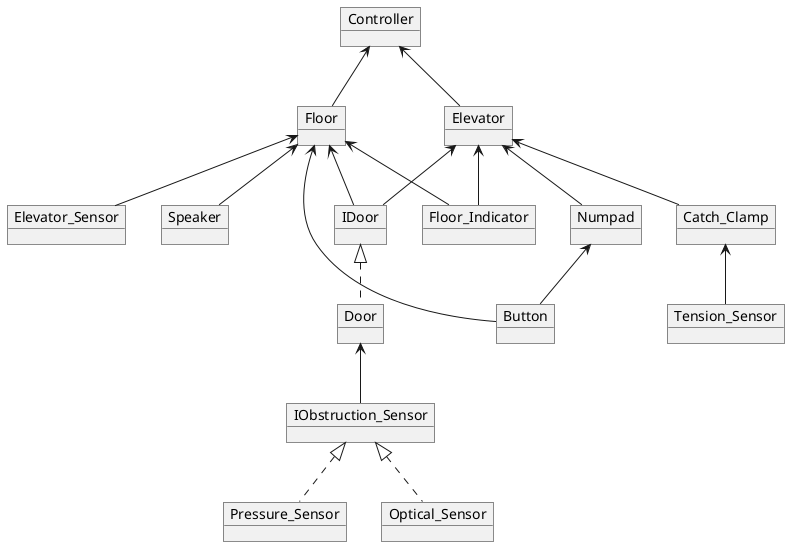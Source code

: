 @startuml
'skinparam linetype ortho

object Controller
object Elevator
object Floor
object IDoor
object Door
object IObstruction_Sensor
object Pressure_Sensor
object Optical_Sensor
object Tension_Sensor
object Catch_Clamp
object Floor_Indicator
object Elevator_Sensor
object Button
object Numpad
object Speaker

Controller				<--		Elevator
Controller				<--		Floor
Floor					<--		IDoor
Elevator				<--		IDoor
IDoor					<|..	Door
Elevator				<--		Numpad
Numpad					<--		Button
Floor					<--		Button
Floor					<--		Speaker
Elevator				<--		Floor_Indicator
Floor					<--		Floor_Indicator
Floor					<--		Elevator_Sensor
Door					<--		IObstruction_Sensor
IObstruction_Sensor		<|..	Pressure_Sensor
IObstruction_Sensor		<|..	Optical_Sensor
Catch_Clamp				<--		Tension_Sensor
Elevator				<--		Catch_Clamp

@enduml
